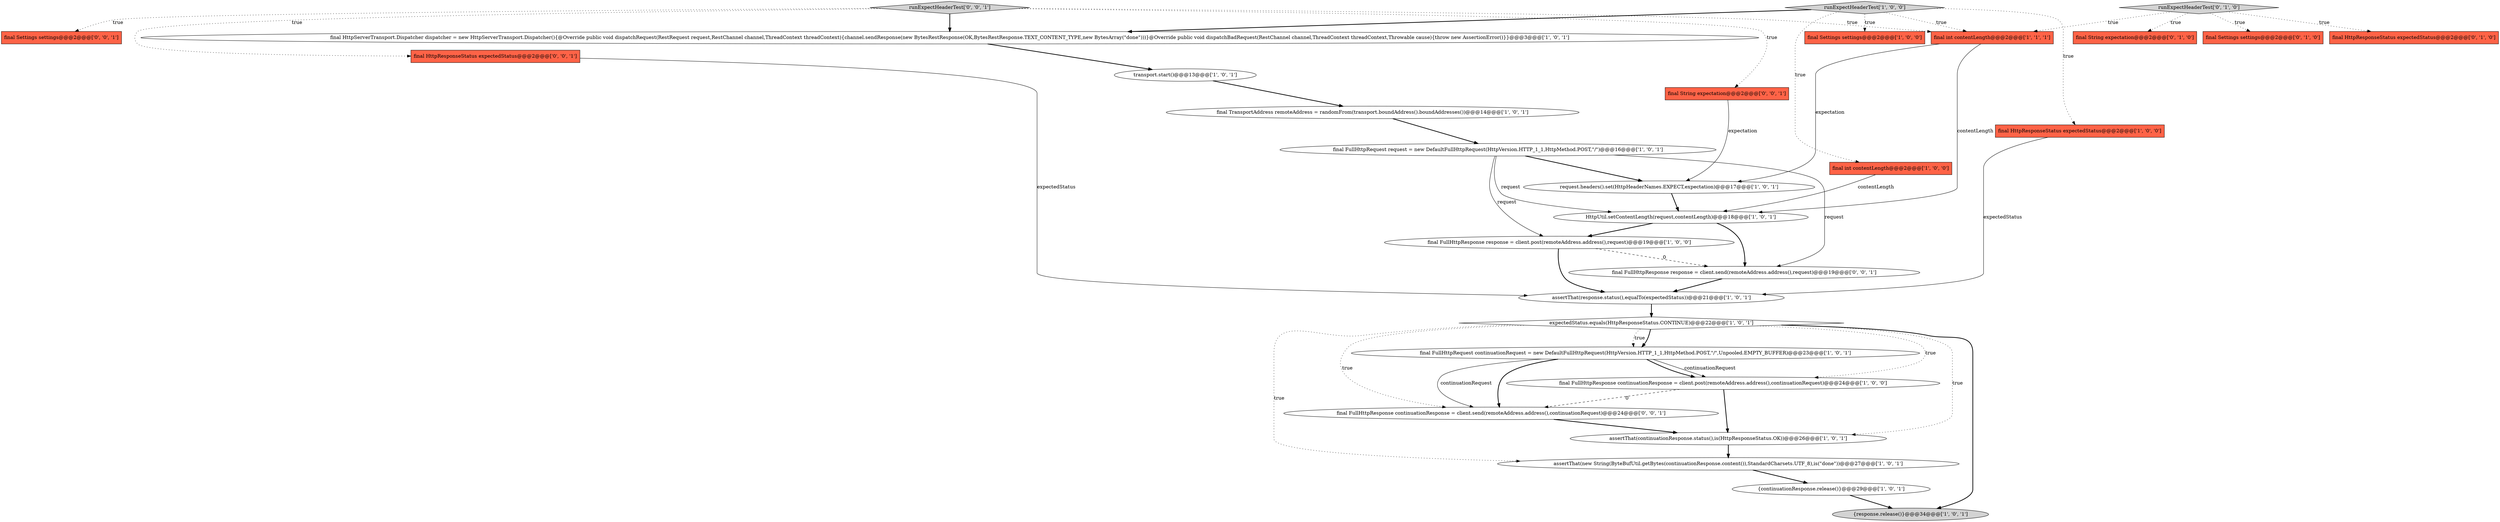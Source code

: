 digraph {
6 [style = filled, label = "final FullHttpResponse response = client.post(remoteAddress.address(),request)@@@19@@@['1', '0', '0']", fillcolor = white, shape = ellipse image = "AAA0AAABBB1BBB"];
24 [style = filled, label = "final HttpResponseStatus expectedStatus@@@2@@@['0', '0', '1']", fillcolor = tomato, shape = box image = "AAA0AAABBB3BBB"];
13 [style = filled, label = "final FullHttpRequest request = new DefaultFullHttpRequest(HttpVersion.HTTP_1_1,HttpMethod.POST,\"/\")@@@16@@@['1', '0', '1']", fillcolor = white, shape = ellipse image = "AAA0AAABBB1BBB"];
4 [style = filled, label = "{continuationResponse.release()}@@@29@@@['1', '0', '1']", fillcolor = white, shape = ellipse image = "AAA0AAABBB1BBB"];
9 [style = filled, label = "final FullHttpRequest continuationRequest = new DefaultFullHttpRequest(HttpVersion.HTTP_1_1,HttpMethod.POST,\"/\",Unpooled.EMPTY_BUFFER)@@@23@@@['1', '0', '1']", fillcolor = white, shape = ellipse image = "AAA0AAABBB1BBB"];
19 [style = filled, label = "final TransportAddress remoteAddress = randomFrom(transport.boundAddress().boundAddresses())@@@14@@@['1', '0', '1']", fillcolor = white, shape = ellipse image = "AAA0AAABBB1BBB"];
25 [style = filled, label = "final FullHttpResponse response = client.send(remoteAddress.address(),request)@@@19@@@['0', '0', '1']", fillcolor = white, shape = ellipse image = "AAA0AAABBB3BBB"];
12 [style = filled, label = "final HttpResponseStatus expectedStatus@@@2@@@['1', '0', '0']", fillcolor = tomato, shape = box image = "AAA0AAABBB1BBB"];
26 [style = filled, label = "final Settings settings@@@2@@@['0', '0', '1']", fillcolor = tomato, shape = box image = "AAA0AAABBB3BBB"];
14 [style = filled, label = "final FullHttpResponse continuationResponse = client.post(remoteAddress.address(),continuationRequest)@@@24@@@['1', '0', '0']", fillcolor = white, shape = ellipse image = "AAA0AAABBB1BBB"];
5 [style = filled, label = "HttpUtil.setContentLength(request,contentLength)@@@18@@@['1', '0', '1']", fillcolor = white, shape = ellipse image = "AAA0AAABBB1BBB"];
10 [style = filled, label = "transport.start()@@@13@@@['1', '0', '1']", fillcolor = white, shape = ellipse image = "AAA0AAABBB1BBB"];
15 [style = filled, label = "{response.release()}@@@34@@@['1', '0', '1']", fillcolor = lightgray, shape = ellipse image = "AAA0AAABBB1BBB"];
27 [style = filled, label = "final String expectation@@@2@@@['0', '0', '1']", fillcolor = tomato, shape = box image = "AAA0AAABBB3BBB"];
8 [style = filled, label = "expectedStatus.equals(HttpResponseStatus.CONTINUE)@@@22@@@['1', '0', '1']", fillcolor = white, shape = diamond image = "AAA0AAABBB1BBB"];
17 [style = filled, label = "final int contentLength@@@2@@@['1', '1', '1']", fillcolor = tomato, shape = box image = "AAA0AAABBB1BBB"];
3 [style = filled, label = "assertThat(continuationResponse.status(),is(HttpResponseStatus.OK))@@@26@@@['1', '0', '1']", fillcolor = white, shape = ellipse image = "AAA0AAABBB1BBB"];
23 [style = filled, label = "final Settings settings@@@2@@@['0', '1', '0']", fillcolor = tomato, shape = box image = "AAA0AAABBB2BBB"];
16 [style = filled, label = "request.headers().set(HttpHeaderNames.EXPECT,expectation)@@@17@@@['1', '0', '1']", fillcolor = white, shape = ellipse image = "AAA0AAABBB1BBB"];
0 [style = filled, label = "final Settings settings@@@2@@@['1', '0', '0']", fillcolor = tomato, shape = box image = "AAA0AAABBB1BBB"];
20 [style = filled, label = "final HttpResponseStatus expectedStatus@@@2@@@['0', '1', '0']", fillcolor = tomato, shape = box image = "AAA0AAABBB2BBB"];
11 [style = filled, label = "assertThat(new String(ByteBufUtil.getBytes(continuationResponse.content()),StandardCharsets.UTF_8),is(\"done\"))@@@27@@@['1', '0', '1']", fillcolor = white, shape = ellipse image = "AAA0AAABBB1BBB"];
29 [style = filled, label = "runExpectHeaderTest['0', '0', '1']", fillcolor = lightgray, shape = diamond image = "AAA0AAABBB3BBB"];
2 [style = filled, label = "final int contentLength@@@2@@@['1', '0', '0']", fillcolor = tomato, shape = box image = "AAA0AAABBB1BBB"];
7 [style = filled, label = "assertThat(response.status(),equalTo(expectedStatus))@@@21@@@['1', '0', '1']", fillcolor = white, shape = ellipse image = "AAA0AAABBB1BBB"];
21 [style = filled, label = "final String expectation@@@2@@@['0', '1', '0']", fillcolor = tomato, shape = box image = "AAA0AAABBB2BBB"];
18 [style = filled, label = "runExpectHeaderTest['1', '0', '0']", fillcolor = lightgray, shape = diamond image = "AAA0AAABBB1BBB"];
28 [style = filled, label = "final FullHttpResponse continuationResponse = client.send(remoteAddress.address(),continuationRequest)@@@24@@@['0', '0', '1']", fillcolor = white, shape = ellipse image = "AAA0AAABBB3BBB"];
22 [style = filled, label = "runExpectHeaderTest['0', '1', '0']", fillcolor = lightgray, shape = diamond image = "AAA0AAABBB2BBB"];
1 [style = filled, label = "final HttpServerTransport.Dispatcher dispatcher = new HttpServerTransport.Dispatcher(){@Override public void dispatchRequest(RestRequest request,RestChannel channel,ThreadContext threadContext){channel.sendResponse(new BytesRestResponse(OK,BytesRestResponse.TEXT_CONTENT_TYPE,new BytesArray(\"done\")))}@Override public void dispatchBadRequest(RestChannel channel,ThreadContext threadContext,Throwable cause){throw new AssertionError()}}@@@3@@@['1', '0', '1']", fillcolor = white, shape = ellipse image = "AAA0AAABBB1BBB"];
17->5 [style = solid, label="contentLength"];
14->3 [style = bold, label=""];
27->16 [style = solid, label="expectation"];
22->21 [style = dotted, label="true"];
8->28 [style = dotted, label="true"];
29->17 [style = dotted, label="true"];
8->15 [style = bold, label=""];
22->23 [style = dotted, label="true"];
14->28 [style = dashed, label="0"];
29->27 [style = dotted, label="true"];
10->19 [style = bold, label=""];
11->4 [style = bold, label=""];
4->15 [style = bold, label=""];
17->16 [style = solid, label="expectation"];
3->11 [style = bold, label=""];
13->25 [style = solid, label="request"];
9->28 [style = solid, label="continuationRequest"];
12->7 [style = solid, label="expectedStatus"];
7->8 [style = bold, label=""];
25->7 [style = bold, label=""];
29->26 [style = dotted, label="true"];
13->16 [style = bold, label=""];
8->3 [style = dotted, label="true"];
5->25 [style = bold, label=""];
9->14 [style = solid, label="continuationRequest"];
24->7 [style = solid, label="expectedStatus"];
9->28 [style = bold, label=""];
2->5 [style = solid, label="contentLength"];
13->5 [style = solid, label="request"];
18->12 [style = dotted, label="true"];
22->20 [style = dotted, label="true"];
19->13 [style = bold, label=""];
5->6 [style = bold, label=""];
18->1 [style = bold, label=""];
6->25 [style = dashed, label="0"];
13->6 [style = solid, label="request"];
8->14 [style = dotted, label="true"];
8->9 [style = bold, label=""];
9->14 [style = bold, label=""];
16->5 [style = bold, label=""];
8->11 [style = dotted, label="true"];
18->0 [style = dotted, label="true"];
22->17 [style = dotted, label="true"];
28->3 [style = bold, label=""];
8->9 [style = dotted, label="true"];
18->17 [style = dotted, label="true"];
29->1 [style = bold, label=""];
6->7 [style = bold, label=""];
1->10 [style = bold, label=""];
29->24 [style = dotted, label="true"];
18->2 [style = dotted, label="true"];
}

